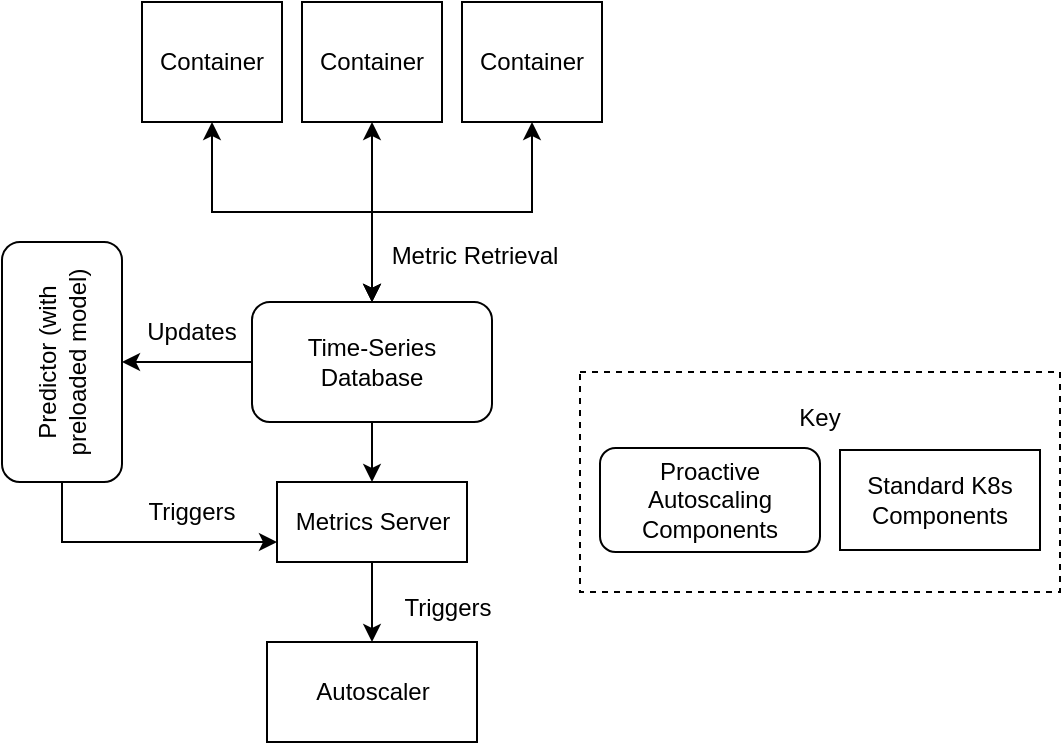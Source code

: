<mxfile version="23.0.1" type="device">
  <diagram name="Page-1" id="HpSl8WLV0Le8ag-Fh1ym">
    <mxGraphModel dx="620" dy="561" grid="1" gridSize="10" guides="1" tooltips="1" connect="1" arrows="1" fold="1" page="1" pageScale="1" pageWidth="827" pageHeight="1169" math="0" shadow="0">
      <root>
        <mxCell id="0" />
        <mxCell id="1" parent="0" />
        <mxCell id="SEIdOznUCwW801iB9kvm-9" style="edgeStyle=orthogonalEdgeStyle;rounded=0;orthogonalLoop=1;jettySize=auto;html=1;exitX=0.5;exitY=1;exitDx=0;exitDy=0;startArrow=classic;startFill=1;" edge="1" parent="1" source="SEIdOznUCwW801iB9kvm-1" target="SEIdOznUCwW801iB9kvm-7">
          <mxGeometry relative="1" as="geometry" />
        </mxCell>
        <mxCell id="SEIdOznUCwW801iB9kvm-1" value="Container" style="rounded=0;whiteSpace=wrap;html=1;" vertex="1" parent="1">
          <mxGeometry x="150" y="130" width="70" height="60" as="geometry" />
        </mxCell>
        <mxCell id="SEIdOznUCwW801iB9kvm-12" style="edgeStyle=orthogonalEdgeStyle;rounded=0;orthogonalLoop=1;jettySize=auto;html=1;exitX=0.5;exitY=1;exitDx=0;exitDy=0;startArrow=classic;startFill=1;" edge="1" parent="1" source="SEIdOznUCwW801iB9kvm-3" target="SEIdOznUCwW801iB9kvm-7">
          <mxGeometry relative="1" as="geometry" />
        </mxCell>
        <mxCell id="SEIdOznUCwW801iB9kvm-3" value="Container" style="rounded=0;whiteSpace=wrap;html=1;" vertex="1" parent="1">
          <mxGeometry x="230" y="130" width="70" height="60" as="geometry" />
        </mxCell>
        <mxCell id="SEIdOznUCwW801iB9kvm-13" style="edgeStyle=orthogonalEdgeStyle;rounded=0;orthogonalLoop=1;jettySize=auto;html=1;exitX=0.5;exitY=1;exitDx=0;exitDy=0;startArrow=classic;startFill=1;" edge="1" parent="1" source="SEIdOznUCwW801iB9kvm-4" target="SEIdOznUCwW801iB9kvm-7">
          <mxGeometry relative="1" as="geometry" />
        </mxCell>
        <mxCell id="SEIdOznUCwW801iB9kvm-4" value="Container" style="rounded=0;whiteSpace=wrap;html=1;" vertex="1" parent="1">
          <mxGeometry x="310" y="130" width="70" height="60" as="geometry" />
        </mxCell>
        <mxCell id="SEIdOznUCwW801iB9kvm-23" style="edgeStyle=orthogonalEdgeStyle;rounded=0;orthogonalLoop=1;jettySize=auto;html=1;exitX=0.5;exitY=1;exitDx=0;exitDy=0;" edge="1" parent="1" source="SEIdOznUCwW801iB9kvm-5" target="SEIdOznUCwW801iB9kvm-22">
          <mxGeometry relative="1" as="geometry" />
        </mxCell>
        <mxCell id="SEIdOznUCwW801iB9kvm-5" value="Metrics Server" style="rounded=0;whiteSpace=wrap;html=1;" vertex="1" parent="1">
          <mxGeometry x="217.5" y="370" width="95" height="40" as="geometry" />
        </mxCell>
        <mxCell id="SEIdOznUCwW801iB9kvm-17" style="edgeStyle=orthogonalEdgeStyle;rounded=0;orthogonalLoop=1;jettySize=auto;html=1;exitX=0.5;exitY=1;exitDx=0;exitDy=0;" edge="1" parent="1" source="SEIdOznUCwW801iB9kvm-7" target="SEIdOznUCwW801iB9kvm-5">
          <mxGeometry relative="1" as="geometry" />
        </mxCell>
        <mxCell id="SEIdOznUCwW801iB9kvm-19" style="edgeStyle=orthogonalEdgeStyle;rounded=0;orthogonalLoop=1;jettySize=auto;html=1;exitX=0;exitY=0.5;exitDx=0;exitDy=0;" edge="1" parent="1" source="SEIdOznUCwW801iB9kvm-7" target="SEIdOznUCwW801iB9kvm-8">
          <mxGeometry relative="1" as="geometry" />
        </mxCell>
        <mxCell id="SEIdOznUCwW801iB9kvm-7" value="Time-Series Database" style="rounded=1;whiteSpace=wrap;html=1;" vertex="1" parent="1">
          <mxGeometry x="205" y="280" width="120" height="60" as="geometry" />
        </mxCell>
        <mxCell id="SEIdOznUCwW801iB9kvm-20" style="edgeStyle=orthogonalEdgeStyle;rounded=0;orthogonalLoop=1;jettySize=auto;html=1;exitX=0;exitY=0.5;exitDx=0;exitDy=0;entryX=0;entryY=0.75;entryDx=0;entryDy=0;" edge="1" parent="1" source="SEIdOznUCwW801iB9kvm-8" target="SEIdOznUCwW801iB9kvm-5">
          <mxGeometry relative="1" as="geometry" />
        </mxCell>
        <mxCell id="SEIdOznUCwW801iB9kvm-8" value="Predictor (with preloaded model)" style="rounded=1;whiteSpace=wrap;html=1;rotation=-90;" vertex="1" parent="1">
          <mxGeometry x="50" y="280" width="120" height="60" as="geometry" />
        </mxCell>
        <mxCell id="SEIdOznUCwW801iB9kvm-14" value="Metric Retrieval" style="text;html=1;strokeColor=none;fillColor=none;align=center;verticalAlign=middle;whiteSpace=wrap;rounded=0;" vertex="1" parent="1">
          <mxGeometry x="273" y="244" width="87" height="26" as="geometry" />
        </mxCell>
        <mxCell id="SEIdOznUCwW801iB9kvm-22" value="Autoscaler" style="rounded=0;whiteSpace=wrap;html=1;" vertex="1" parent="1">
          <mxGeometry x="212.5" y="450" width="105" height="50" as="geometry" />
        </mxCell>
        <mxCell id="SEIdOznUCwW801iB9kvm-24" value="Updates" style="text;html=1;strokeColor=none;fillColor=none;align=center;verticalAlign=middle;whiteSpace=wrap;rounded=0;" vertex="1" parent="1">
          <mxGeometry x="145" y="280" width="60" height="30" as="geometry" />
        </mxCell>
        <mxCell id="SEIdOznUCwW801iB9kvm-25" value="Triggers" style="text;html=1;strokeColor=none;fillColor=none;align=center;verticalAlign=middle;whiteSpace=wrap;rounded=0;" vertex="1" parent="1">
          <mxGeometry x="145" y="370" width="60" height="30" as="geometry" />
        </mxCell>
        <mxCell id="SEIdOznUCwW801iB9kvm-26" value="Triggers" style="text;html=1;strokeColor=none;fillColor=none;align=center;verticalAlign=middle;whiteSpace=wrap;rounded=0;" vertex="1" parent="1">
          <mxGeometry x="273" y="418" width="60" height="30" as="geometry" />
        </mxCell>
        <mxCell id="SEIdOznUCwW801iB9kvm-27" value="Proactive Autoscaling Components" style="rounded=1;whiteSpace=wrap;html=1;" vertex="1" parent="1">
          <mxGeometry x="379" y="353" width="110" height="52" as="geometry" />
        </mxCell>
        <mxCell id="SEIdOznUCwW801iB9kvm-28" value="Standard K8s Components" style="rounded=0;whiteSpace=wrap;html=1;" vertex="1" parent="1">
          <mxGeometry x="499" y="354" width="100" height="50" as="geometry" />
        </mxCell>
        <mxCell id="SEIdOznUCwW801iB9kvm-29" value="Key" style="text;html=1;strokeColor=none;fillColor=none;align=center;verticalAlign=middle;whiteSpace=wrap;rounded=0;" vertex="1" parent="1">
          <mxGeometry x="459" y="323" width="60" height="30" as="geometry" />
        </mxCell>
        <mxCell id="SEIdOznUCwW801iB9kvm-30" value="" style="rounded=0;whiteSpace=wrap;html=1;fillColor=none;dashed=1;" vertex="1" parent="1">
          <mxGeometry x="369" y="315" width="240" height="110" as="geometry" />
        </mxCell>
      </root>
    </mxGraphModel>
  </diagram>
</mxfile>
